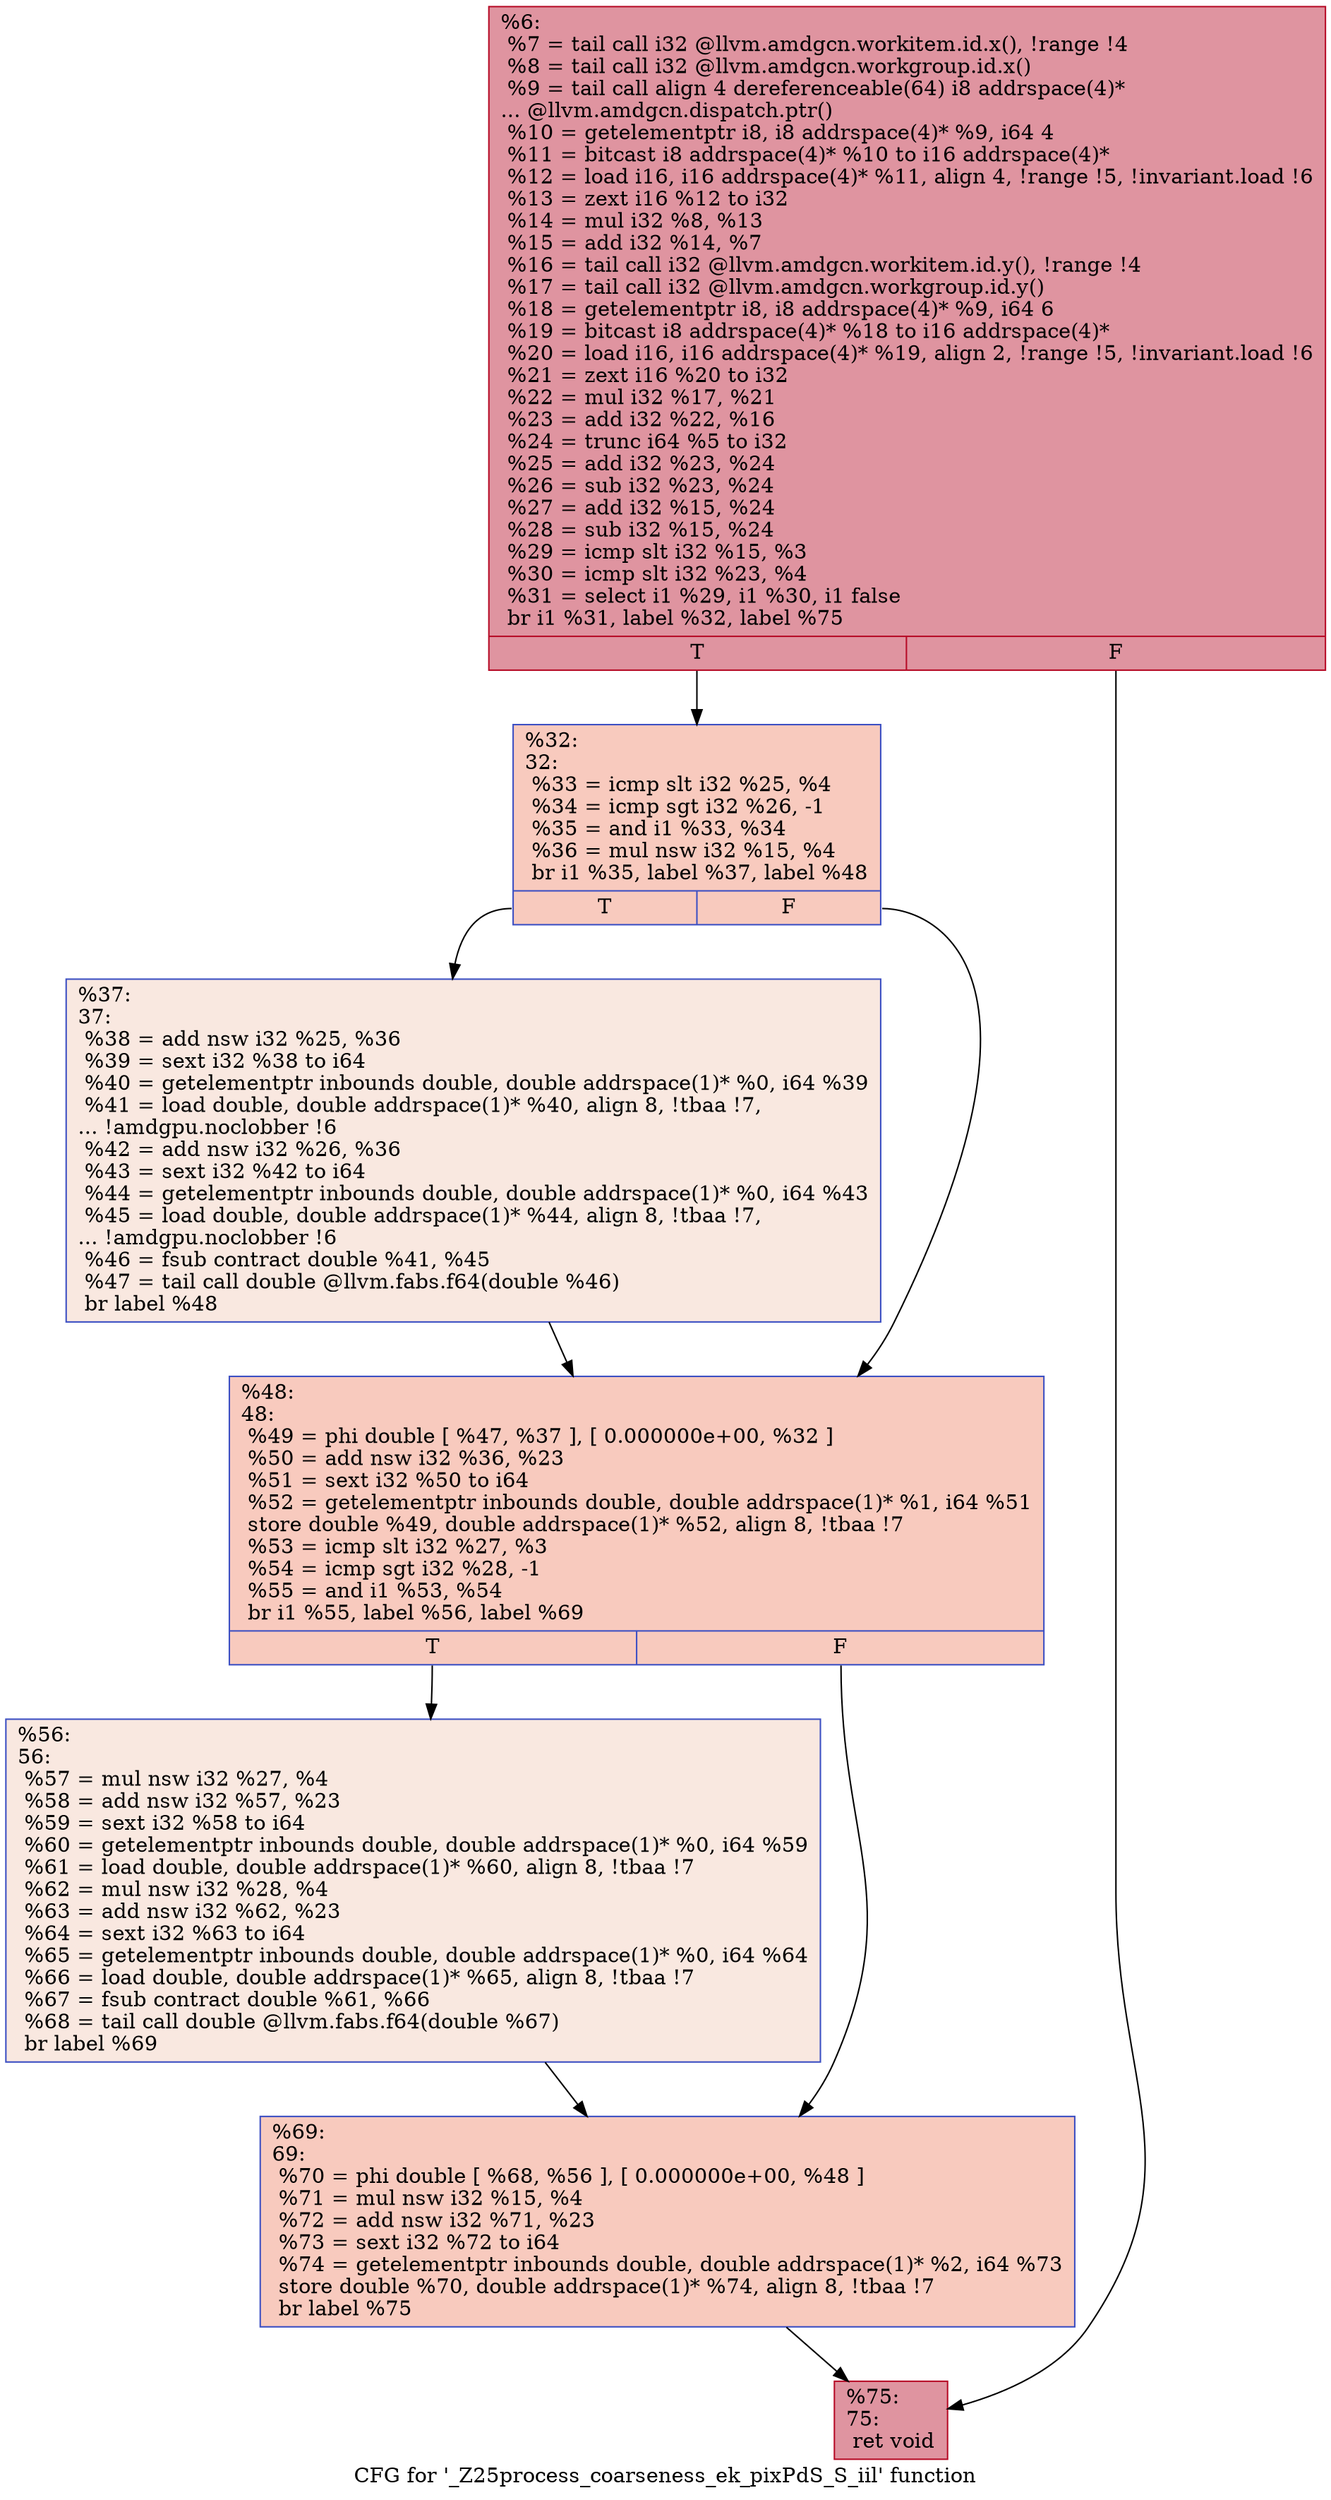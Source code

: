 digraph "CFG for '_Z25process_coarseness_ek_pixPdS_S_iil' function" {
	label="CFG for '_Z25process_coarseness_ek_pixPdS_S_iil' function";

	Node0x4f5fc60 [shape=record,color="#b70d28ff", style=filled, fillcolor="#b70d2870",label="{%6:\l  %7 = tail call i32 @llvm.amdgcn.workitem.id.x(), !range !4\l  %8 = tail call i32 @llvm.amdgcn.workgroup.id.x()\l  %9 = tail call align 4 dereferenceable(64) i8 addrspace(4)*\l... @llvm.amdgcn.dispatch.ptr()\l  %10 = getelementptr i8, i8 addrspace(4)* %9, i64 4\l  %11 = bitcast i8 addrspace(4)* %10 to i16 addrspace(4)*\l  %12 = load i16, i16 addrspace(4)* %11, align 4, !range !5, !invariant.load !6\l  %13 = zext i16 %12 to i32\l  %14 = mul i32 %8, %13\l  %15 = add i32 %14, %7\l  %16 = tail call i32 @llvm.amdgcn.workitem.id.y(), !range !4\l  %17 = tail call i32 @llvm.amdgcn.workgroup.id.y()\l  %18 = getelementptr i8, i8 addrspace(4)* %9, i64 6\l  %19 = bitcast i8 addrspace(4)* %18 to i16 addrspace(4)*\l  %20 = load i16, i16 addrspace(4)* %19, align 2, !range !5, !invariant.load !6\l  %21 = zext i16 %20 to i32\l  %22 = mul i32 %17, %21\l  %23 = add i32 %22, %16\l  %24 = trunc i64 %5 to i32\l  %25 = add i32 %23, %24\l  %26 = sub i32 %23, %24\l  %27 = add i32 %15, %24\l  %28 = sub i32 %15, %24\l  %29 = icmp slt i32 %15, %3\l  %30 = icmp slt i32 %23, %4\l  %31 = select i1 %29, i1 %30, i1 false\l  br i1 %31, label %32, label %75\l|{<s0>T|<s1>F}}"];
	Node0x4f5fc60:s0 -> Node0x4f639a0;
	Node0x4f5fc60:s1 -> Node0x4f63a30;
	Node0x4f639a0 [shape=record,color="#3d50c3ff", style=filled, fillcolor="#ef886b70",label="{%32:\l32:                                               \l  %33 = icmp slt i32 %25, %4\l  %34 = icmp sgt i32 %26, -1\l  %35 = and i1 %33, %34\l  %36 = mul nsw i32 %15, %4\l  br i1 %35, label %37, label %48\l|{<s0>T|<s1>F}}"];
	Node0x4f639a0:s0 -> Node0x4f62370;
	Node0x4f639a0:s1 -> Node0x4f63f30;
	Node0x4f62370 [shape=record,color="#3d50c3ff", style=filled, fillcolor="#f1ccb870",label="{%37:\l37:                                               \l  %38 = add nsw i32 %25, %36\l  %39 = sext i32 %38 to i64\l  %40 = getelementptr inbounds double, double addrspace(1)* %0, i64 %39\l  %41 = load double, double addrspace(1)* %40, align 8, !tbaa !7,\l... !amdgpu.noclobber !6\l  %42 = add nsw i32 %26, %36\l  %43 = sext i32 %42 to i64\l  %44 = getelementptr inbounds double, double addrspace(1)* %0, i64 %43\l  %45 = load double, double addrspace(1)* %44, align 8, !tbaa !7,\l... !amdgpu.noclobber !6\l  %46 = fsub contract double %41, %45\l  %47 = tail call double @llvm.fabs.f64(double %46)\l  br label %48\l}"];
	Node0x4f62370 -> Node0x4f63f30;
	Node0x4f63f30 [shape=record,color="#3d50c3ff", style=filled, fillcolor="#ef886b70",label="{%48:\l48:                                               \l  %49 = phi double [ %47, %37 ], [ 0.000000e+00, %32 ]\l  %50 = add nsw i32 %36, %23\l  %51 = sext i32 %50 to i64\l  %52 = getelementptr inbounds double, double addrspace(1)* %1, i64 %51\l  store double %49, double addrspace(1)* %52, align 8, !tbaa !7\l  %53 = icmp slt i32 %27, %3\l  %54 = icmp sgt i32 %28, -1\l  %55 = and i1 %53, %54\l  br i1 %55, label %56, label %69\l|{<s0>T|<s1>F}}"];
	Node0x4f63f30:s0 -> Node0x4f65e50;
	Node0x4f63f30:s1 -> Node0x4f65ee0;
	Node0x4f65e50 [shape=record,color="#3d50c3ff", style=filled, fillcolor="#f1ccb870",label="{%56:\l56:                                               \l  %57 = mul nsw i32 %27, %4\l  %58 = add nsw i32 %57, %23\l  %59 = sext i32 %58 to i64\l  %60 = getelementptr inbounds double, double addrspace(1)* %0, i64 %59\l  %61 = load double, double addrspace(1)* %60, align 8, !tbaa !7\l  %62 = mul nsw i32 %28, %4\l  %63 = add nsw i32 %62, %23\l  %64 = sext i32 %63 to i64\l  %65 = getelementptr inbounds double, double addrspace(1)* %0, i64 %64\l  %66 = load double, double addrspace(1)* %65, align 8, !tbaa !7\l  %67 = fsub contract double %61, %66\l  %68 = tail call double @llvm.fabs.f64(double %67)\l  br label %69\l}"];
	Node0x4f65e50 -> Node0x4f65ee0;
	Node0x4f65ee0 [shape=record,color="#3d50c3ff", style=filled, fillcolor="#ef886b70",label="{%69:\l69:                                               \l  %70 = phi double [ %68, %56 ], [ 0.000000e+00, %48 ]\l  %71 = mul nsw i32 %15, %4\l  %72 = add nsw i32 %71, %23\l  %73 = sext i32 %72 to i64\l  %74 = getelementptr inbounds double, double addrspace(1)* %2, i64 %73\l  store double %70, double addrspace(1)* %74, align 8, !tbaa !7\l  br label %75\l}"];
	Node0x4f65ee0 -> Node0x4f63a30;
	Node0x4f63a30 [shape=record,color="#b70d28ff", style=filled, fillcolor="#b70d2870",label="{%75:\l75:                                               \l  ret void\l}"];
}

